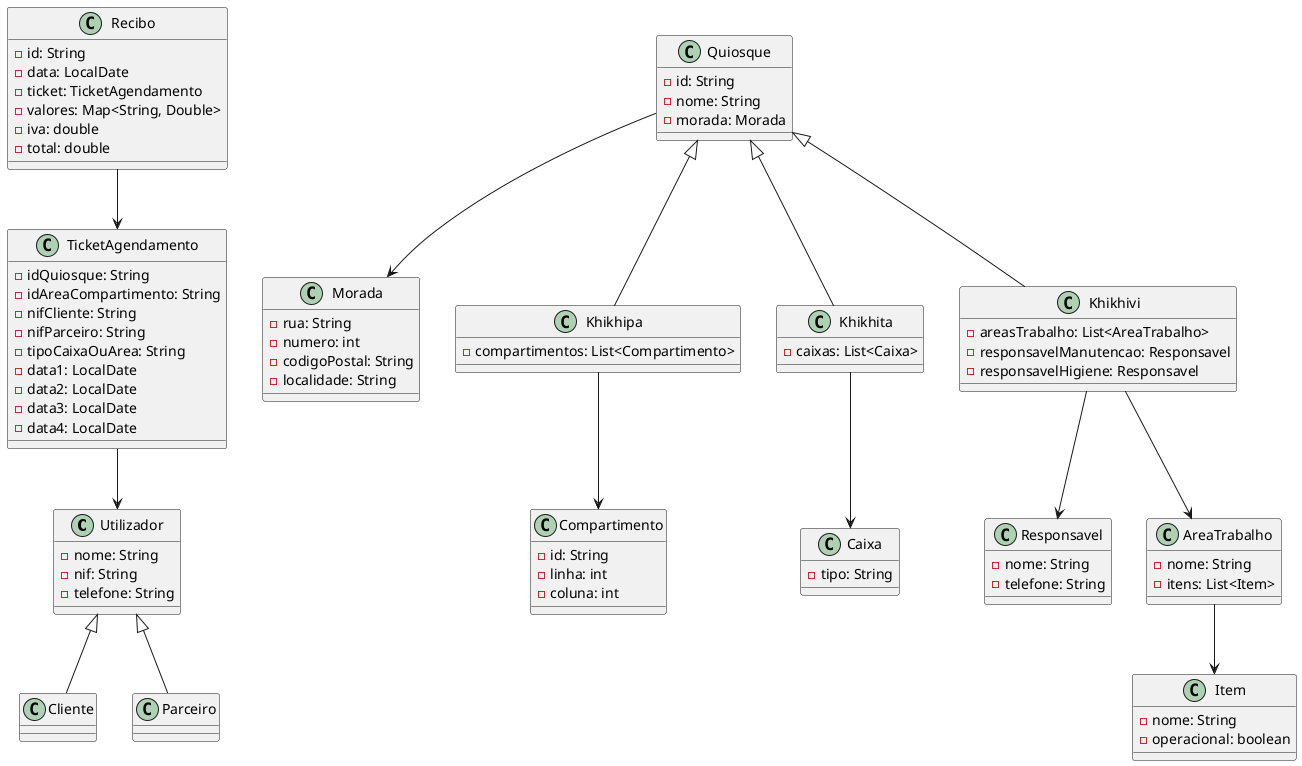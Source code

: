 
@startuml UMLDiagram

' === UTILIZADORES ===
class Utilizador {
  - nome: String
  - nif: String
  - telefone: String
}

class Cliente extends Utilizador
class Parceiro extends Utilizador

' === MORADA E RESPONSAVEL ===
class Morada {
  - rua: String
  - numero: int
  - codigoPostal: String
  - localidade: String
}

class Responsavel {
  - nome: String
  - telefone: String
}

' === QUIOSQUES BASE ===
class Quiosque {
  - id: String
  - nome: String
  - morada: Morada
}

class Khikhipa extends Quiosque {
  - compartimentos: List<Compartimento>
}

class Khikhita extends Quiosque {
  - caixas: List<Caixa>
}

class Khikhivi extends Quiosque {
  - areasTrabalho: List<AreaTrabalho>
  - responsavelManutencao: Responsavel
  - responsavelHigiene: Responsavel
}

' === COMPONENTES DE QUIOSQUES ===
class Compartimento {
  - id: String
  - linha: int
  - coluna: int
}

class Caixa {
  - tipo: String
}

class AreaTrabalho {
  - nome: String
  - itens: List<Item>
}

class Item {
  - nome: String
  - operacional: boolean
}

' === MODELOS AUXILIARES ===
class TicketAgendamento {
  - idQuiosque: String
  - idAreaCompartimento: String
  - nifCliente: String
  - nifParceiro: String
  - tipoCaixaOuArea: String
  - data1: LocalDate
  - data2: LocalDate
  - data3: LocalDate
  - data4: LocalDate
}

class Recibo {
  - id: String
  - data: LocalDate
  - ticket: TicketAgendamento
  - valores: Map<String, Double>
  - iva: double
  - total: double
}

' === RELAÇÕES ===
Quiosque --> Morada
Khikhivi --> Responsavel
Khikhivi --> AreaTrabalho
AreaTrabalho --> Item
Khikhipa --> Compartimento
Khikhita --> Caixa
Recibo --> TicketAgendamento
TicketAgendamento --> Utilizador

@enduml
